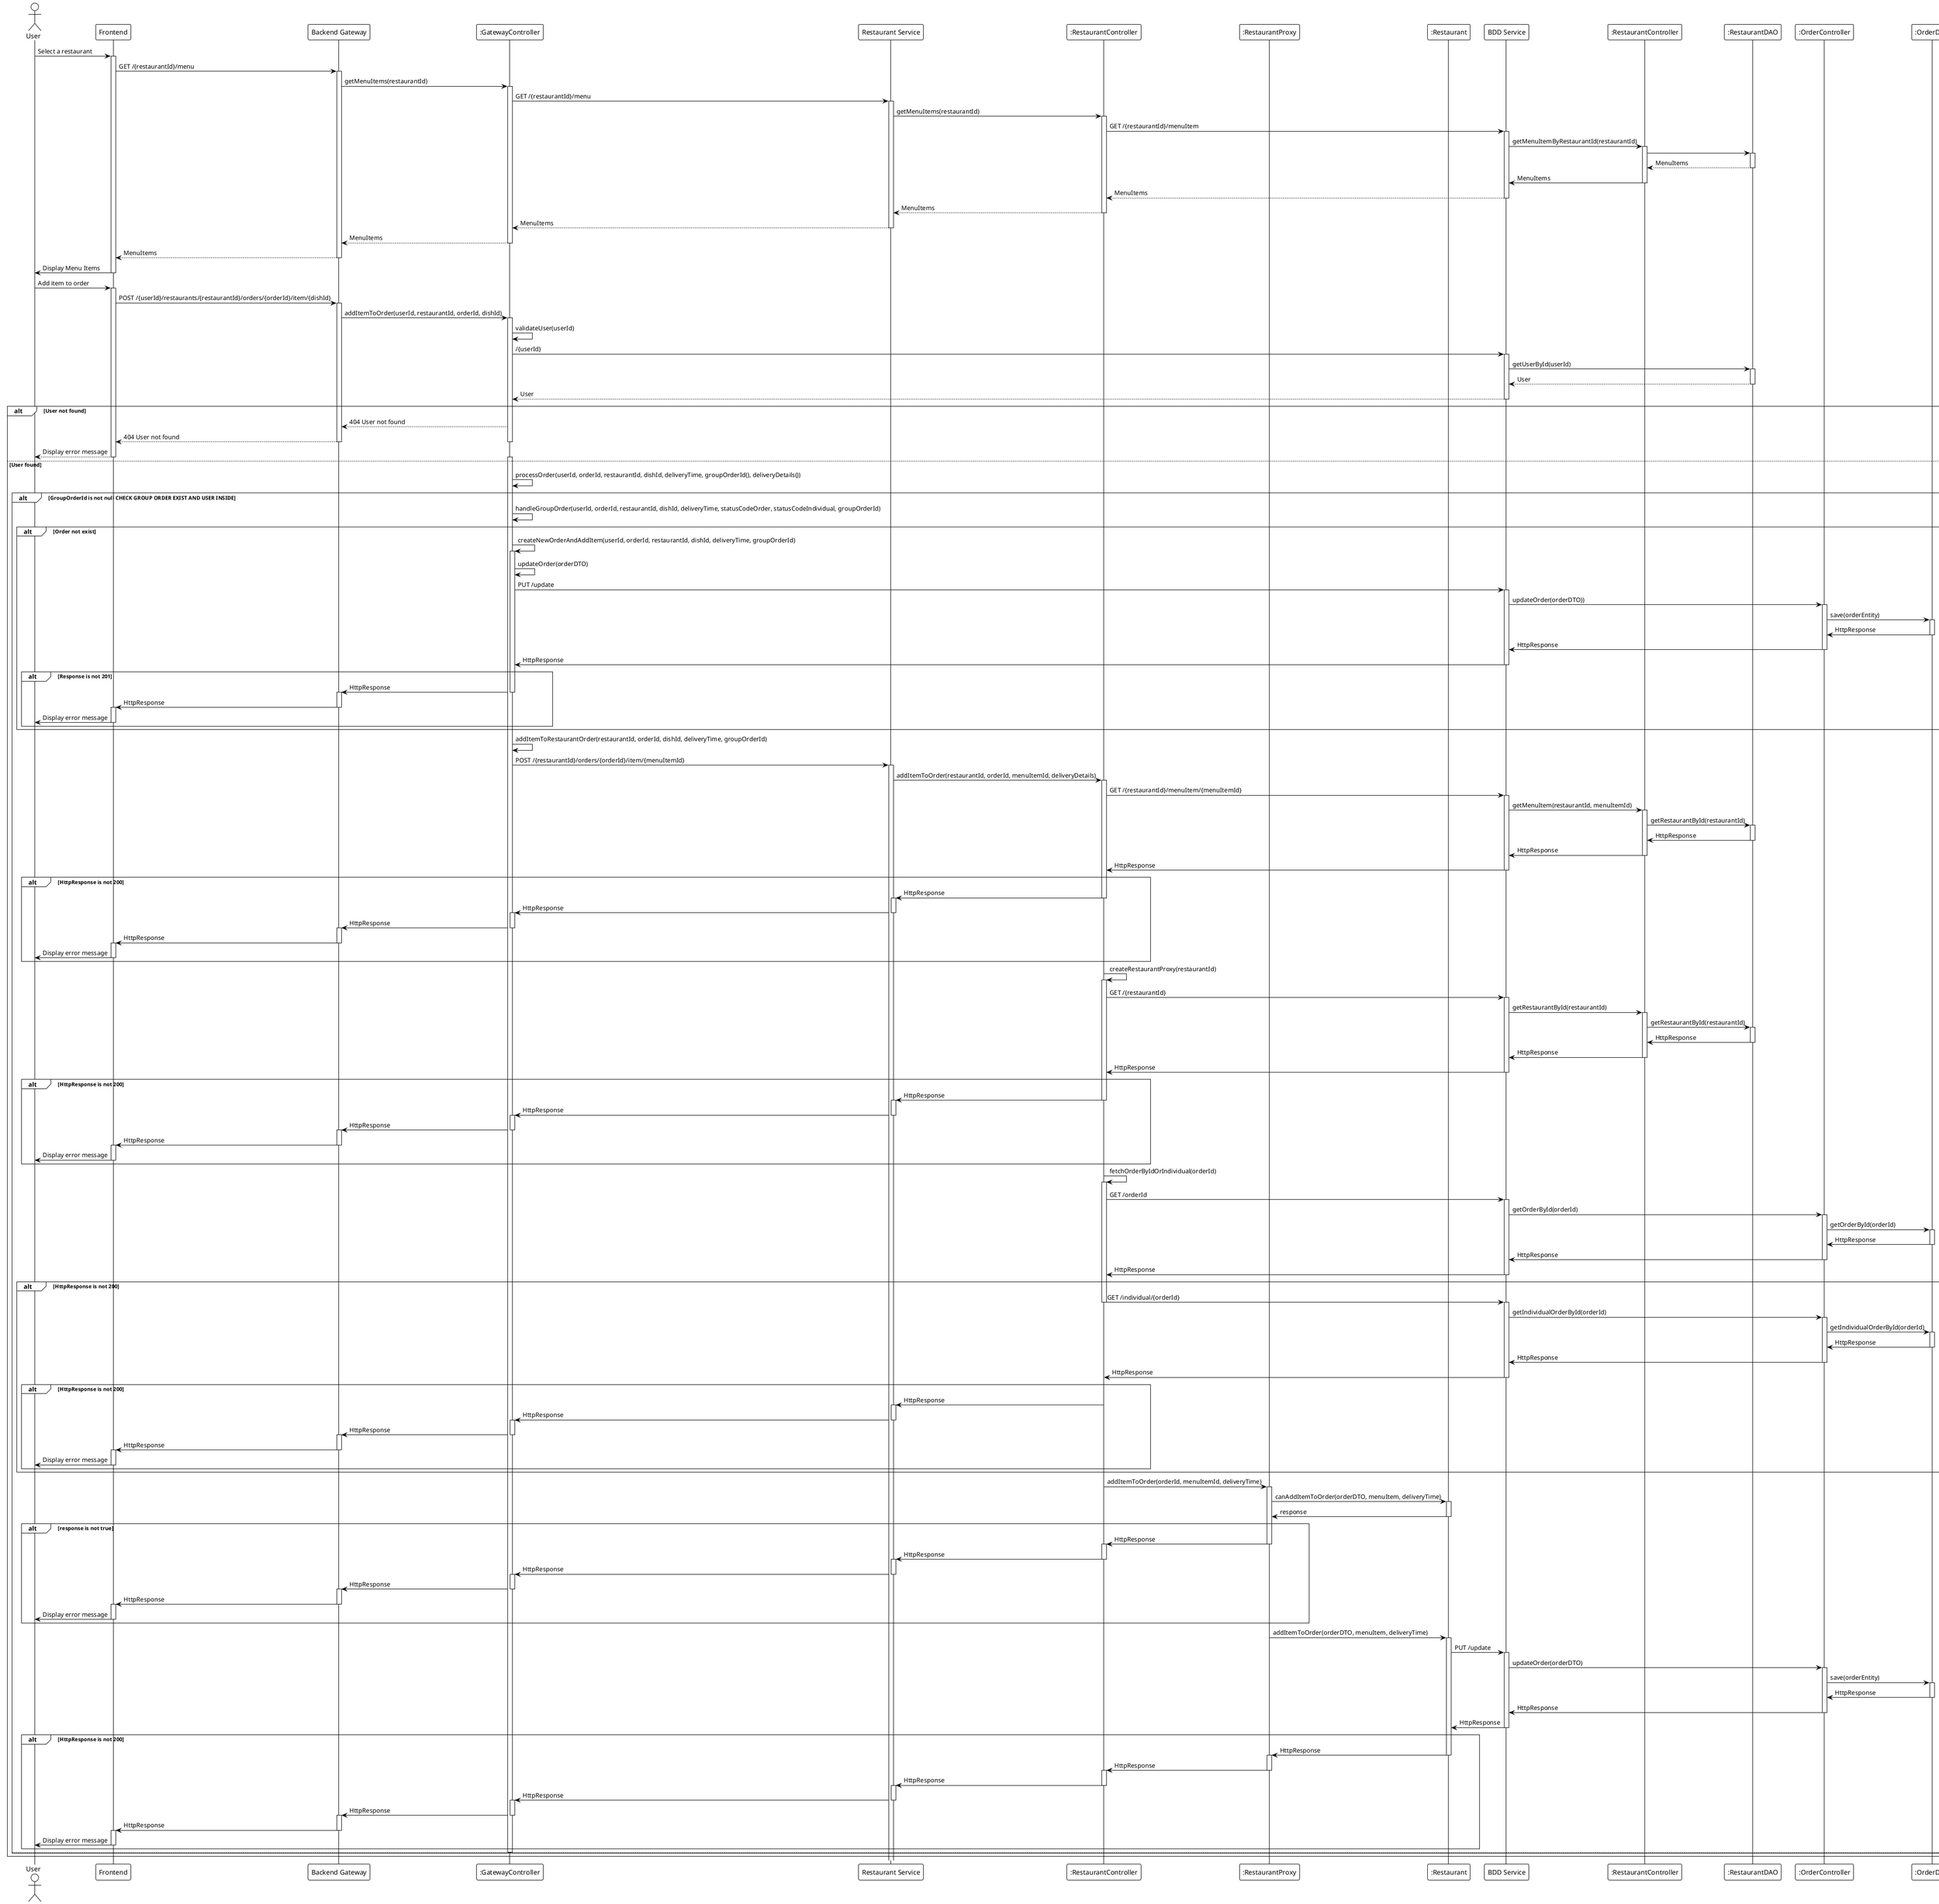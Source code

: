 @startuml
!theme plain
actor User
participant "Frontend" as FE
participant "Backend Gateway" as BG
participant ":GatewayController" as GC
participant "Restaurant Service" as RS
participant ":RestaurantController" as RC
participant ":RestaurantProxy" as RP
participant ":Restaurant" as R
participant "BDD Service" as BDD
participant ":RestaurantController" as BDDRC
participant ":RestaurantDAO" as RDAO
participant ":OrderController" as BDDOC
participant ":OrderDAO" as ODAO

User -> FE: Select a restaurant
activate FE
FE -> BG: GET /{restaurantId}/menu
activate BG

BG -> GC: getMenuItems(restaurantId)
activate GC

GC -> RS: GET /{restaurantId}/menu
activate RS

RS -> RC: getMenuItems(restaurantId)
activate RC

RC -> BDD: GET /{restaurantId}/menuItem
activate BDD

BDD -> BDDRC: getMenuItemByRestaurantId(restaurantId)
activate BDDRC

BDDRC -> RDAO
activate RDAO
RDAO --> BDDRC: MenuItems
deactivate RDAO
BDDRC -> BDD: MenuItems
deactivate BDDRC

BDD --> RC: MenuItems
deactivate BDD

RC --> RS: MenuItems
deactivate RC

RS --> GC: MenuItems
deactivate RS

GC --> BG: MenuItems
deactivate GC

BG --> FE: MenuItems
deactivate BG

FE -> User: Display Menu Items
deactivate FE

User -> FE: Add item to order
activate FE

FE -> BG: POST /{userId}/restaurants/{restaurantId}/orders/{orderId}/item/{dishId}
activate BG

BG -> GC: addItemToOrder(userId, restaurantId, orderId, dishId)
activate GC

GC -> GC: validateUser(userId)
GC -> BDD: /{userId}
activate BDD
BDD -> RDAO: getUserById(userId)
activate RDAO
RDAO --> BDD: User
deactivate RDAO

BDD --> GC: User
deactivate BDD

alt User not found
    GC --> BG: 404 User not found
    BG --> FE: 404 User not found
    deactivate GC
    deactivate BG
    FE --> User: Display error message
    deactivate FE
else User found
    activate GC
    GC -> GC: processOrder(userId, orderId, restaurantId, dishId, deliveryTime, groupOrderId(), deliveryDetails())

    alt GroupOrderId is not null CHECK GROUP ORDER EXIST AND USER INSIDE
        GC -> GC: handleGroupOrder(userId, orderId, restaurantId, dishId, deliveryTime, statusCodeOrder, statusCodeIndividual, groupOrderId)

        alt Order not exist
            GC -> GC: createNewOrderAndAddItem(userId, orderId, restaurantId, dishId, deliveryTime, groupOrderId)
            activate GC
            GC -> GC: updateOrder(orderDTO)
            GC -> BDD: PUT /update
            activate BDD
            BDD -> BDDOC: updateOrder(orderDTO))
            activate BDDOC
            BDDOC -> ODAO: save(orderEntity)
            activate ODAO
            ODAO -> BDDOC: HttpResponse
            deactivate ODAO
            BDDOC -> BDD: HttpResponse
            deactivate BDDOC
            BDD -> GC: HttpResponse
            deactivate BDD
            alt Response is not 201
                GC -> BG: HttpResponse
                deactivate GC
                activate BG
                BG -> FE: HttpResponse
                deactivate BG
                activate FE
                FE -> User: Display error message
                deactivate FE
            end
        end
        activate GC
        GC -> GC: addItemToRestaurantOrder(restaurantId, orderId, dishId, deliveryTime, groupOrderId)
        GC -> RS: POST /{restaurantId}/orders/{orderId}/item/{menuItemId}
        activate RS
        RS -> RC: addItemToOrder(restaurantId, orderId, menuItemId, deliveryDetails)
        activate RC
        RC -> BDD: GET /{restaurantId}/menuItem/{menuItemId}
        activate BDD
        BDD -> BDDRC: getMenuItem(restaurantId, menuItemId)
        activate BDDRC
        BDDRC -> RDAO: getRestaurantById(restaurantId)
        activate RDAO
        RDAO -> BDDRC: HttpResponse
        deactivate RDAO
        BDDRC -> BDD: HttpResponse
        deactivate BDDRC
        BDD -> RC: HttpResponse
        deactivate BDD
        alt HttpResponse is not 200
            RC -> RS: HttpResponse
            deactivate RC
            activate RS
            RS -> GC: HttpResponse
            deactivate RS
            activate GC
            GC -> BG: HttpResponse
            deactivate GC
            activate BG
            BG -> FE: HttpResponse
            deactivate BG
            activate FE
            FE -> User: Display error message
            deactivate FE
        end
        RC -> RC: createRestaurantProxy(restaurantId)
        activate RC
        RC -> BDD: GET /{restaurantId}
        activate BDD
        BDD -> BDDRC: getRestaurantById(restaurantId)
        activate BDDRC
        BDDRC -> RDAO: getRestaurantById(restaurantId)
        activate RDAO
        RDAO -> BDDRC: HttpResponse
        deactivate RDAO
        BDDRC -> BDD: HttpResponse
        deactivate BDDRC
        BDD -> RC: HttpResponse
        deactivate BDD
        alt HttpResponse is not 200
            RC -> RS: HttpResponse
            deactivate RC
            activate RS
            RS -> GC: HttpResponse
            deactivate RS
            activate GC
            GC -> BG: HttpResponse
            deactivate GC
            activate BG
            BG -> FE: HttpResponse
            deactivate BG
            activate FE
            FE -> User: Display error message
            deactivate FE
        end
        RC -> RC: fetchOrderByIdOrIndividual(orderId)
        activate RC
        RC -> BDD: GET /orderId
        activate BDD
        BDD -> BDDOC: getOrderById(orderId)
        activate BDDOC
        BDDOC -> ODAO: getOrderById(orderId)
        activate ODAO
        ODAO -> BDDOC: HttpResponse
        deactivate ODAO
        BDDOC -> BDD: HttpResponse
        deactivate BDDOC
        BDD -> RC: HttpResponse
        deactivate BDD
        alt HttpResponse is not 200
            RC -> BDD: GET /individual/{orderId}
            deactivate RC
            activate BDD
            BDD -> BDDOC: getIndividualOrderById(orderId)
            activate BDDOC
            BDDOC -> ODAO: getIndividualOrderById(orderId)
            activate ODAO
            ODAO -> BDDOC: HttpResponse
            deactivate ODAO
            BDDOC -> BDD: HttpResponse
            deactivate BDDOC
            BDD -> RC: HttpResponse
            deactivate BDD
            alt HttpResponse is not 200
                RC -> RS: HttpResponse
                deactivate RC
                activate RS
                RS -> GC: HttpResponse
                deactivate RS
                activate GC
                GC -> BG: HttpResponse
                deactivate GC
                activate BG
                BG -> FE: HttpResponse
                deactivate BG
                activate FE
                FE -> User: Display error message
                deactivate FE
            end
        end
        RC -> RP: addItemToOrder(orderId, menuItemId, deliveryTime)
        activate RP
        RP -> R: canAddItemToOrder(orderDTO, menuItem, deliveryTime)
        activate R
        R -> RP: response
        deactivate R
        alt response is not true
            RP -> RC: HttpResponse
            deactivate RP
            activate RC
            RC -> RS: HttpResponse
            deactivate RC
            activate RS
            RS -> GC: HttpResponse
            deactivate RS
            activate GC
            GC -> BG: HttpResponse
            deactivate GC
            activate BG
            BG -> FE: HttpResponse
            deactivate BG
            activate FE
            FE -> User: Display error message
            deactivate FE
        end
        RP -> R: addItemToOrder(orderDTO, menuItem, deliveryTime)
        activate R
        R -> BDD: PUT /update
        activate BDD
        BDD -> BDDOC: updateOrder(orderDTO)
        activate BDDOC
        BDDOC -> ODAO: save(orderEntity)
        activate ODAO
        ODAO -> BDDOC: HttpResponse
        deactivate ODAO
        BDDOC -> BDD: HttpResponse
        deactivate BDDOC
        BDD -> R: HttpResponse
        deactivate BDD
        alt HttpResponse is not 200
            R -> RP: HttpResponse
            deactivate R
            activate RP
            RP -> RC: HttpResponse
            deactivate RP
            activate RC
            RC -> RS: HttpResponse
            deactivate RC
            activate RS
            RS -> GC: HttpResponse
            deactivate RS
            activate GC
            GC -> BG: HttpResponse
            deactivate GC
            activate BG
            BG -> FE: HttpResponse
            deactivate BG
            activate FE
            FE -> User: Display error message
            deactivate FE
        end

        deactivate RC
        deactivate GC
    else

    end
end

@enduml
